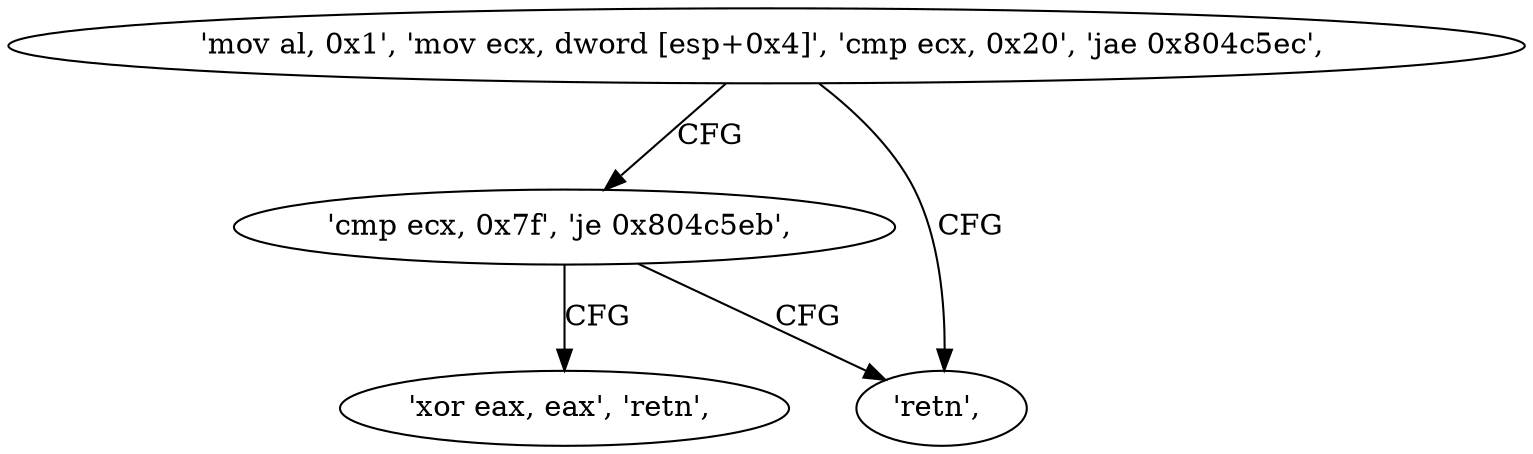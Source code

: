 digraph "func" {
"134530528" [label = "'mov al, 0x1', 'mov ecx, dword [esp+0x4]', 'cmp ecx, 0x20', 'jae 0x804c5ec', " ]
"134530540" [label = "'cmp ecx, 0x7f', 'je 0x804c5eb', " ]
"134530539" [label = "'retn', " ]
"134530545" [label = "'xor eax, eax', 'retn', " ]
"134530528" -> "134530540" [ label = "CFG" ]
"134530528" -> "134530539" [ label = "CFG" ]
"134530540" -> "134530539" [ label = "CFG" ]
"134530540" -> "134530545" [ label = "CFG" ]
}
